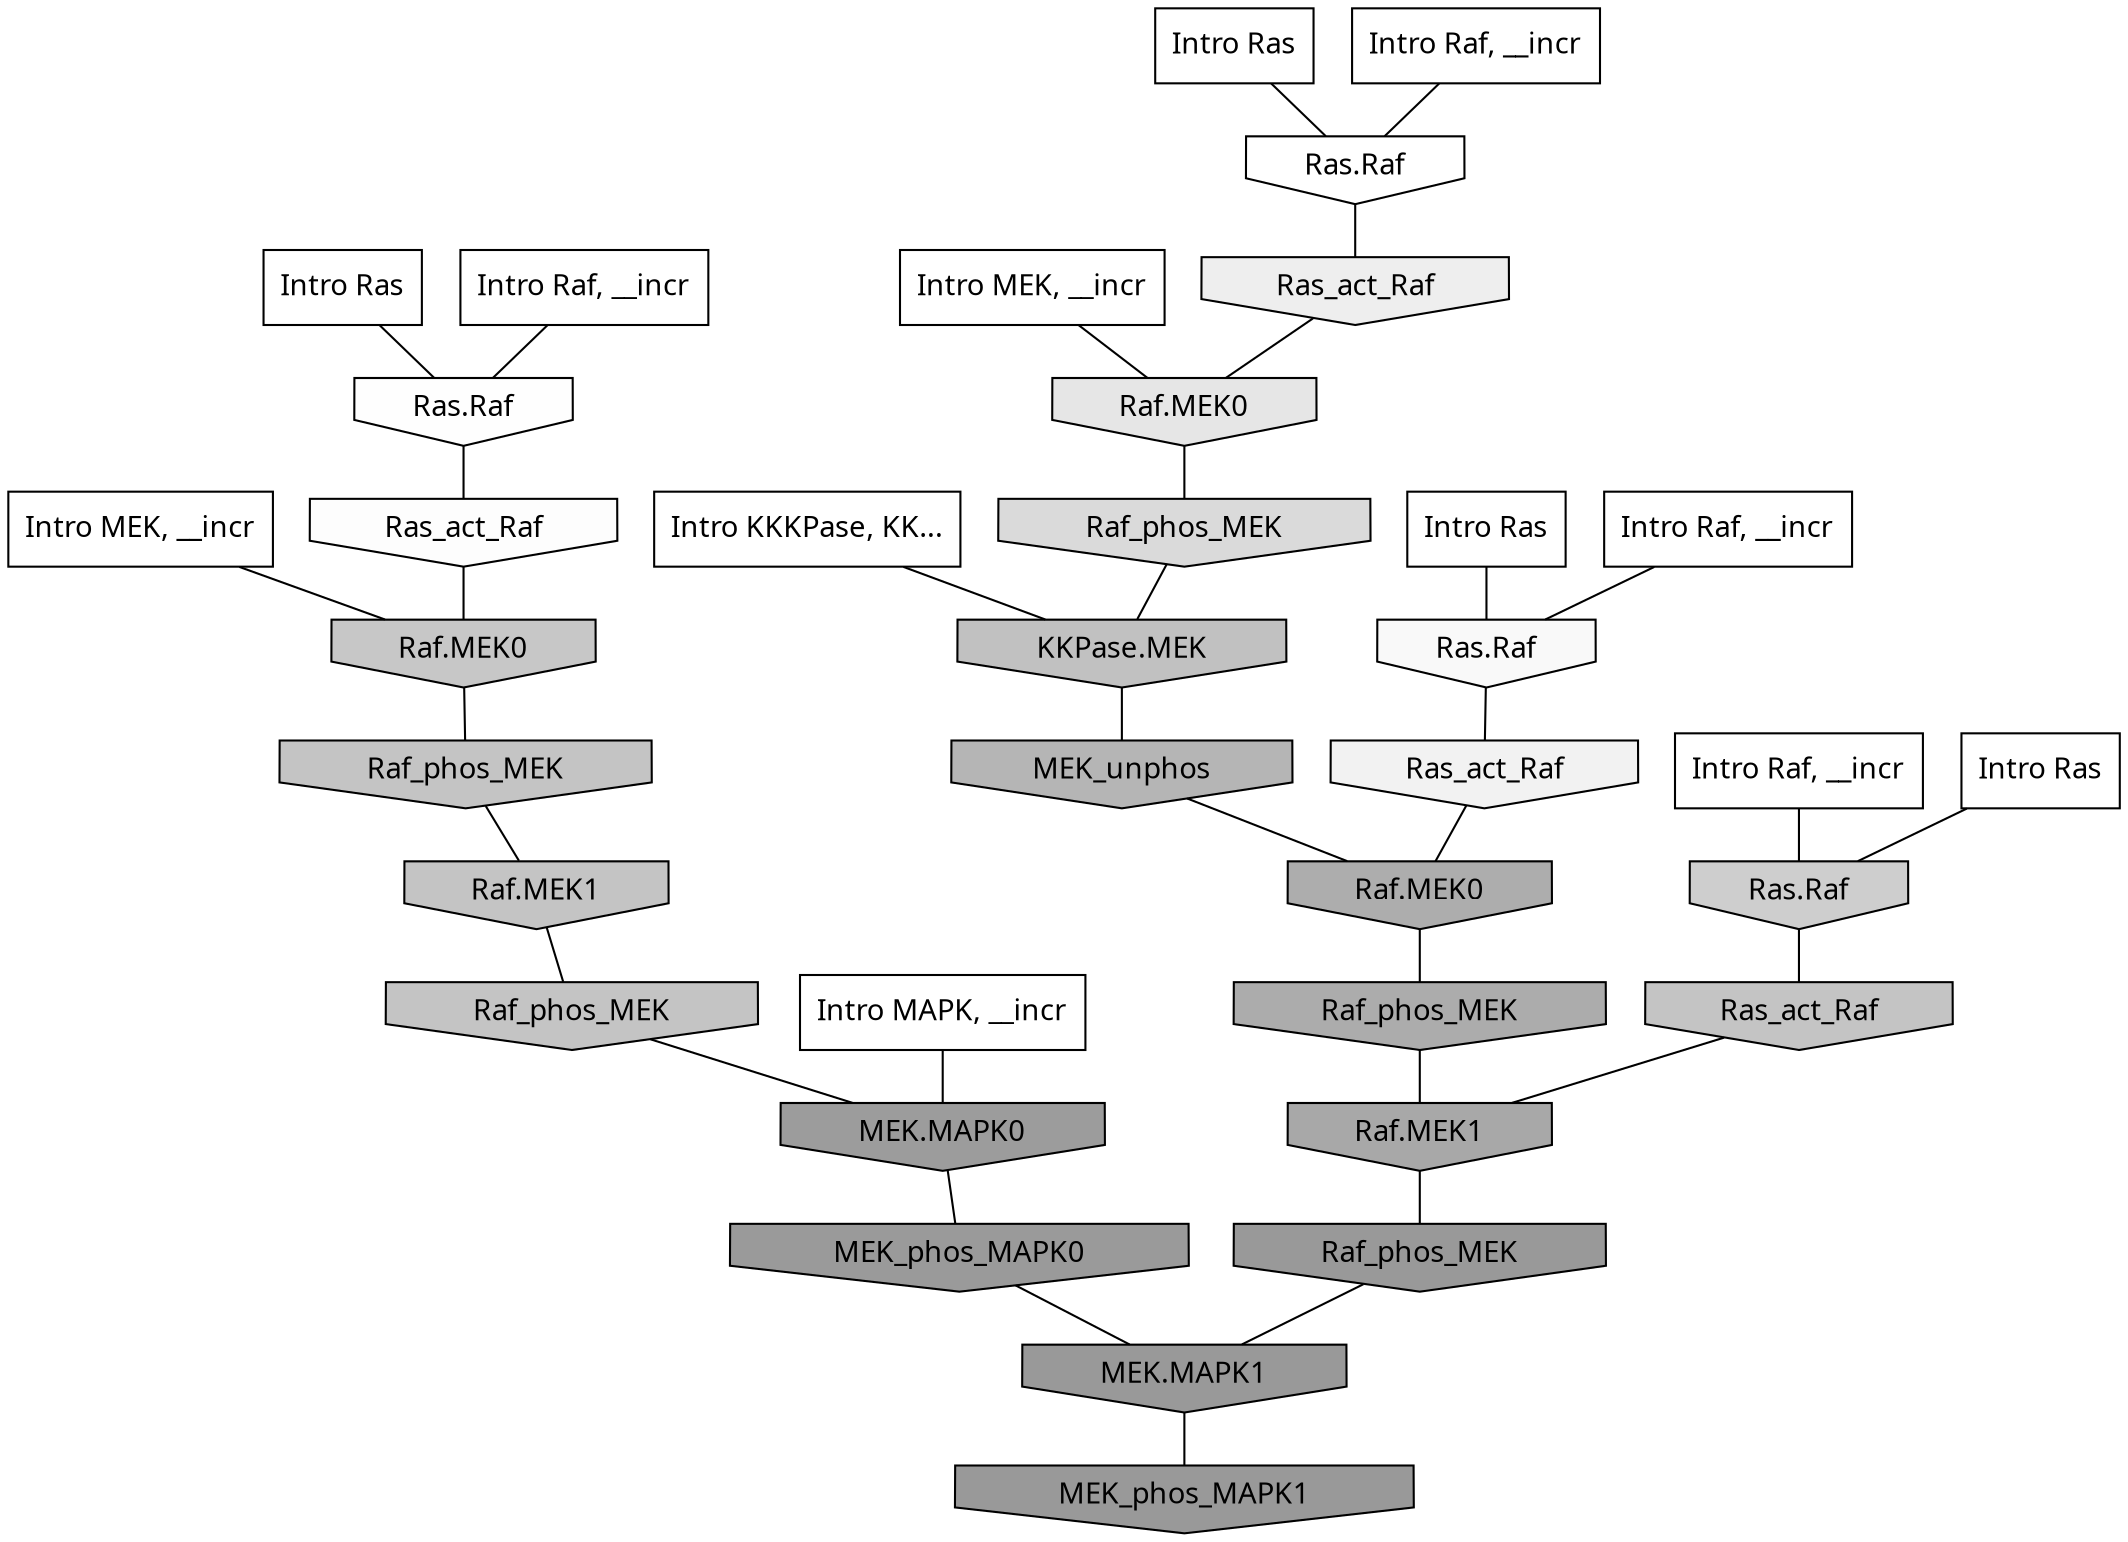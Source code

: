 digraph G{
  rankdir="TB";
  ranksep=0.30;
  node [fontname="CMU Serif"];
  edge [fontname="CMU Serif"];
  
  9 [label="Intro Ras", shape=rectangle, style=filled, fillcolor="0.000 0.000 1.000"]
  
  11 [label="Intro Ras", shape=rectangle, style=filled, fillcolor="0.000 0.000 1.000"]
  
  48 [label="Intro Ras", shape=rectangle, style=filled, fillcolor="0.000 0.000 1.000"]
  
  58 [label="Intro Ras", shape=rectangle, style=filled, fillcolor="0.000 0.000 1.000"]
  
  504 [label="Intro Raf, __incr", shape=rectangle, style=filled, fillcolor="0.000 0.000 1.000"]
  
  650 [label="Intro Raf, __incr", shape=rectangle, style=filled, fillcolor="0.000 0.000 1.000"]
  
  861 [label="Intro Raf, __incr", shape=rectangle, style=filled, fillcolor="0.000 0.000 1.000"]
  
  942 [label="Intro Raf, __incr", shape=rectangle, style=filled, fillcolor="0.000 0.000 1.000"]
  
  1564 [label="Intro MEK, __incr", shape=rectangle, style=filled, fillcolor="0.000 0.000 1.000"]
  
  1727 [label="Intro MEK, __incr", shape=rectangle, style=filled, fillcolor="0.000 0.000 1.000"]
  
  2791 [label="Intro MAPK, __incr", shape=rectangle, style=filled, fillcolor="0.000 0.000 1.000"]
  
  3123 [label="Intro KKKPase, KK...", shape=rectangle, style=filled, fillcolor="0.000 0.000 1.000"]
  
  3298 [label="Ras.Raf", shape=invhouse, style=filled, fillcolor="0.000 0.000 1.000"]
  
  3353 [label="Ras.Raf", shape=invhouse, style=filled, fillcolor="0.000 0.000 0.993"]
  
  3356 [label="Ras_act_Raf", shape=invhouse, style=filled, fillcolor="0.000 0.000 0.991"]
  
  3462 [label="Ras.Raf", shape=invhouse, style=filled, fillcolor="0.000 0.000 0.975"]
  
  3665 [label="Ras_act_Raf", shape=invhouse, style=filled, fillcolor="0.000 0.000 0.948"]
  
  3880 [label="Ras_act_Raf", shape=invhouse, style=filled, fillcolor="0.000 0.000 0.931"]
  
  4312 [label="Raf.MEK0", shape=invhouse, style=filled, fillcolor="0.000 0.000 0.900"]
  
  5040 [label="Raf_phos_MEK", shape=invhouse, style=filled, fillcolor="0.000 0.000 0.855"]
  
  5898 [label="Ras.Raf", shape=invhouse, style=filled, fillcolor="0.000 0.000 0.807"]
  
  6484 [label="Raf.MEK0", shape=invhouse, style=filled, fillcolor="0.000 0.000 0.778"]
  
  6709 [label="Raf_phos_MEK", shape=invhouse, style=filled, fillcolor="0.000 0.000 0.769"]
  
  6711 [label="Raf.MEK1", shape=invhouse, style=filled, fillcolor="0.000 0.000 0.768"]
  
  6715 [label="Raf_phos_MEK", shape=invhouse, style=filled, fillcolor="0.000 0.000 0.768"]
  
  6729 [label="Ras_act_Raf", shape=invhouse, style=filled, fillcolor="0.000 0.000 0.768"]
  
  7154 [label="KKPase.MEK", shape=invhouse, style=filled, fillcolor="0.000 0.000 0.754"]
  
  8598 [label="MEK_unphos", shape=invhouse, style=filled, fillcolor="0.000 0.000 0.708"]
  
  9804 [label="Raf.MEK0", shape=invhouse, style=filled, fillcolor="0.000 0.000 0.677"]
  
  10031 [label="Raf_phos_MEK", shape=invhouse, style=filled, fillcolor="0.000 0.000 0.672"]
  
  10558 [label="Raf.MEK1", shape=invhouse, style=filled, fillcolor="0.000 0.000 0.660"]
  
  13371 [label="MEK.MAPK0", shape=invhouse, style=filled, fillcolor="0.000 0.000 0.610"]
  
  13673 [label="MEK_phos_MAPK0", shape=invhouse, style=filled, fillcolor="0.000 0.000 0.605"]
  
  13964 [label="Raf_phos_MEK", shape=invhouse, style=filled, fillcolor="0.000 0.000 0.601"]
  
  13966 [label="MEK.MAPK1", shape=invhouse, style=filled, fillcolor="0.000 0.000 0.601"]
  
  14003 [label="MEK_phos_MAPK1", shape=invhouse, style=filled, fillcolor="0.000 0.000 0.600"]
  
  
  13966 -> 14003 [dir=none, color="0.000 0.000 0.000"] 
  13964 -> 13966 [dir=none, color="0.000 0.000 0.000"] 
  13673 -> 13966 [dir=none, color="0.000 0.000 0.000"] 
  13371 -> 13673 [dir=none, color="0.000 0.000 0.000"] 
  10558 -> 13964 [dir=none, color="0.000 0.000 0.000"] 
  10031 -> 10558 [dir=none, color="0.000 0.000 0.000"] 
  9804 -> 10031 [dir=none, color="0.000 0.000 0.000"] 
  8598 -> 9804 [dir=none, color="0.000 0.000 0.000"] 
  7154 -> 8598 [dir=none, color="0.000 0.000 0.000"] 
  6729 -> 10558 [dir=none, color="0.000 0.000 0.000"] 
  6715 -> 13371 [dir=none, color="0.000 0.000 0.000"] 
  6711 -> 6715 [dir=none, color="0.000 0.000 0.000"] 
  6709 -> 6711 [dir=none, color="0.000 0.000 0.000"] 
  6484 -> 6709 [dir=none, color="0.000 0.000 0.000"] 
  5898 -> 6729 [dir=none, color="0.000 0.000 0.000"] 
  5040 -> 7154 [dir=none, color="0.000 0.000 0.000"] 
  4312 -> 5040 [dir=none, color="0.000 0.000 0.000"] 
  3880 -> 4312 [dir=none, color="0.000 0.000 0.000"] 
  3665 -> 9804 [dir=none, color="0.000 0.000 0.000"] 
  3462 -> 3665 [dir=none, color="0.000 0.000 0.000"] 
  3356 -> 6484 [dir=none, color="0.000 0.000 0.000"] 
  3353 -> 3356 [dir=none, color="0.000 0.000 0.000"] 
  3298 -> 3880 [dir=none, color="0.000 0.000 0.000"] 
  3123 -> 7154 [dir=none, color="0.000 0.000 0.000"] 
  2791 -> 13371 [dir=none, color="0.000 0.000 0.000"] 
  1727 -> 4312 [dir=none, color="0.000 0.000 0.000"] 
  1564 -> 6484 [dir=none, color="0.000 0.000 0.000"] 
  942 -> 3353 [dir=none, color="0.000 0.000 0.000"] 
  861 -> 3462 [dir=none, color="0.000 0.000 0.000"] 
  650 -> 5898 [dir=none, color="0.000 0.000 0.000"] 
  504 -> 3298 [dir=none, color="0.000 0.000 0.000"] 
  58 -> 3353 [dir=none, color="0.000 0.000 0.000"] 
  48 -> 5898 [dir=none, color="0.000 0.000 0.000"] 
  11 -> 3298 [dir=none, color="0.000 0.000 0.000"] 
  9 -> 3462 [dir=none, color="0.000 0.000 0.000"] 
  
  }
